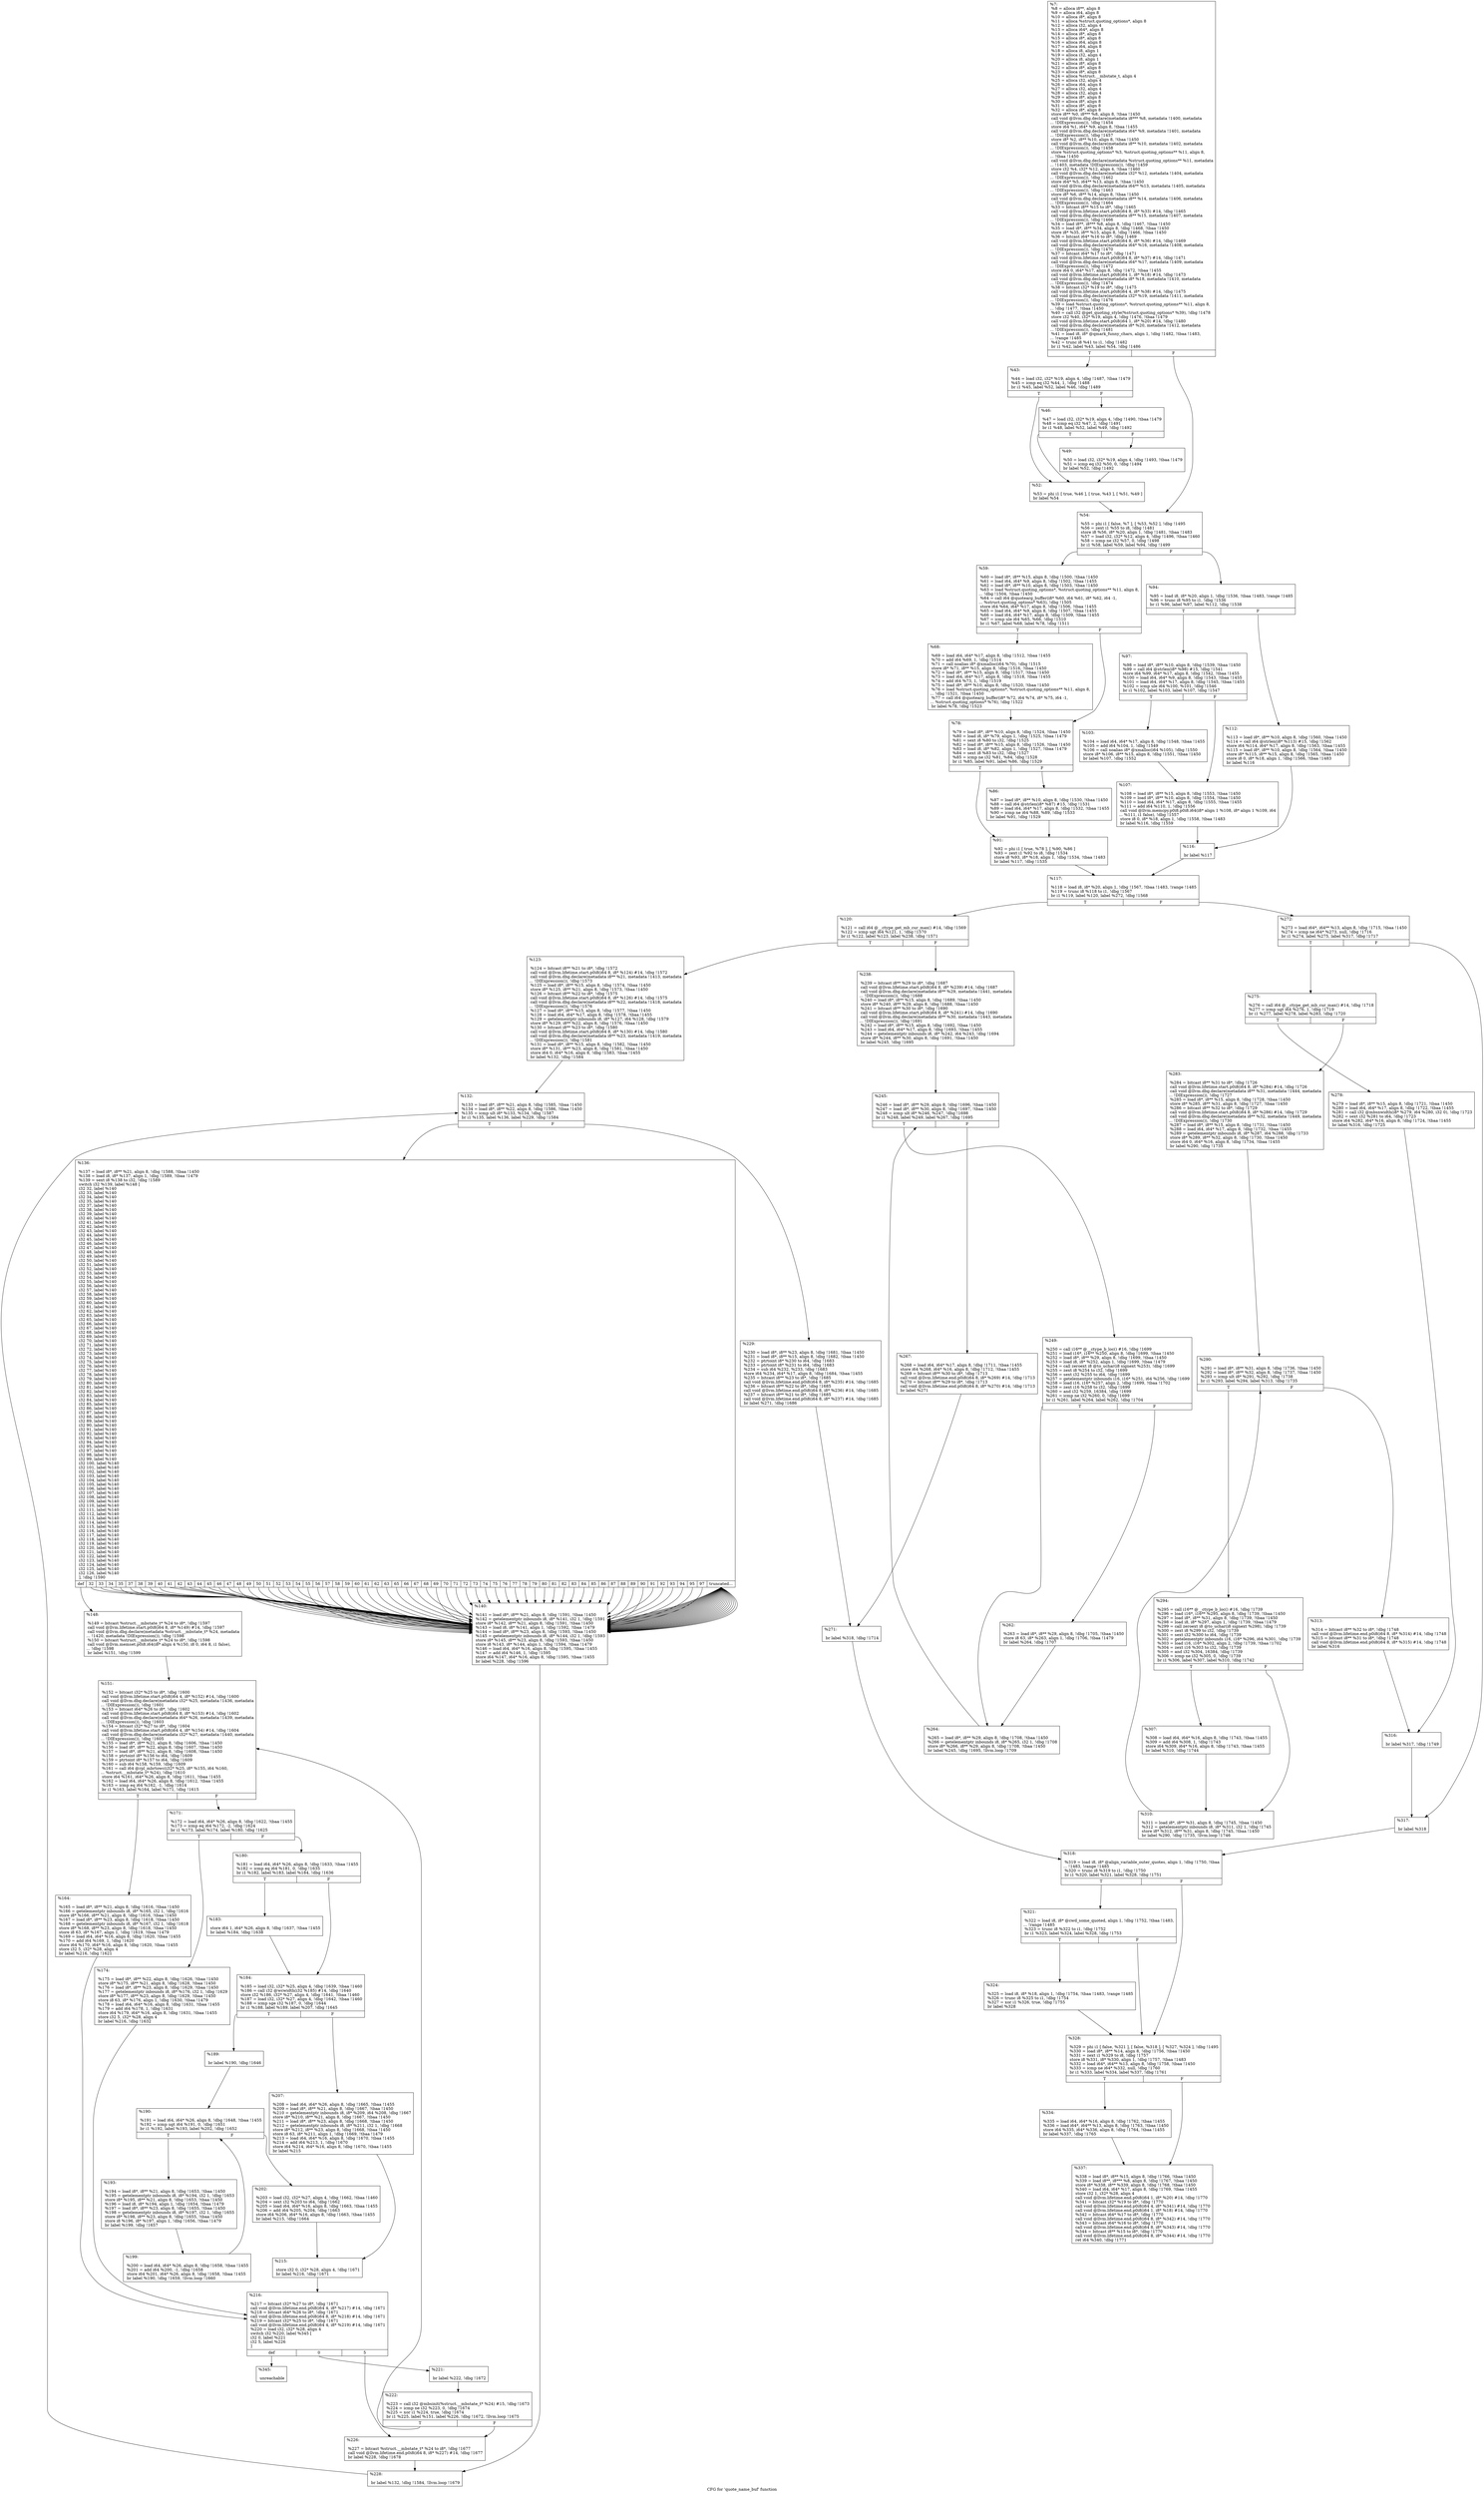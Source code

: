digraph "CFG for 'quote_name_buf' function" {
	label="CFG for 'quote_name_buf' function";

	Node0x22bc680 [shape=record,label="{%7:\l  %8 = alloca i8**, align 8\l  %9 = alloca i64, align 8\l  %10 = alloca i8*, align 8\l  %11 = alloca %struct.quoting_options*, align 8\l  %12 = alloca i32, align 4\l  %13 = alloca i64*, align 8\l  %14 = alloca i8*, align 8\l  %15 = alloca i8*, align 8\l  %16 = alloca i64, align 8\l  %17 = alloca i64, align 8\l  %18 = alloca i8, align 1\l  %19 = alloca i32, align 4\l  %20 = alloca i8, align 1\l  %21 = alloca i8*, align 8\l  %22 = alloca i8*, align 8\l  %23 = alloca i8*, align 8\l  %24 = alloca %struct.__mbstate_t, align 4\l  %25 = alloca i32, align 4\l  %26 = alloca i64, align 8\l  %27 = alloca i32, align 4\l  %28 = alloca i32, align 4\l  %29 = alloca i8*, align 8\l  %30 = alloca i8*, align 8\l  %31 = alloca i8*, align 8\l  %32 = alloca i8*, align 8\l  store i8** %0, i8*** %8, align 8, !tbaa !1450\l  call void @llvm.dbg.declare(metadata i8*** %8, metadata !1400, metadata\l... !DIExpression()), !dbg !1454\l  store i64 %1, i64* %9, align 8, !tbaa !1455\l  call void @llvm.dbg.declare(metadata i64* %9, metadata !1401, metadata\l... !DIExpression()), !dbg !1457\l  store i8* %2, i8** %10, align 8, !tbaa !1450\l  call void @llvm.dbg.declare(metadata i8** %10, metadata !1402, metadata\l... !DIExpression()), !dbg !1458\l  store %struct.quoting_options* %3, %struct.quoting_options** %11, align 8,\l... !tbaa !1450\l  call void @llvm.dbg.declare(metadata %struct.quoting_options** %11, metadata\l... !1403, metadata !DIExpression()), !dbg !1459\l  store i32 %4, i32* %12, align 4, !tbaa !1460\l  call void @llvm.dbg.declare(metadata i32* %12, metadata !1404, metadata\l... !DIExpression()), !dbg !1462\l  store i64* %5, i64** %13, align 8, !tbaa !1450\l  call void @llvm.dbg.declare(metadata i64** %13, metadata !1405, metadata\l... !DIExpression()), !dbg !1463\l  store i8* %6, i8** %14, align 8, !tbaa !1450\l  call void @llvm.dbg.declare(metadata i8** %14, metadata !1406, metadata\l... !DIExpression()), !dbg !1464\l  %33 = bitcast i8** %15 to i8*, !dbg !1465\l  call void @llvm.lifetime.start.p0i8(i64 8, i8* %33) #14, !dbg !1465\l  call void @llvm.dbg.declare(metadata i8** %15, metadata !1407, metadata\l... !DIExpression()), !dbg !1466\l  %34 = load i8**, i8*** %8, align 8, !dbg !1467, !tbaa !1450\l  %35 = load i8*, i8** %34, align 8, !dbg !1468, !tbaa !1450\l  store i8* %35, i8** %15, align 8, !dbg !1466, !tbaa !1450\l  %36 = bitcast i64* %16 to i8*, !dbg !1469\l  call void @llvm.lifetime.start.p0i8(i64 8, i8* %36) #14, !dbg !1469\l  call void @llvm.dbg.declare(metadata i64* %16, metadata !1408, metadata\l... !DIExpression()), !dbg !1470\l  %37 = bitcast i64* %17 to i8*, !dbg !1471\l  call void @llvm.lifetime.start.p0i8(i64 8, i8* %37) #14, !dbg !1471\l  call void @llvm.dbg.declare(metadata i64* %17, metadata !1409, metadata\l... !DIExpression()), !dbg !1472\l  store i64 0, i64* %17, align 8, !dbg !1472, !tbaa !1455\l  call void @llvm.lifetime.start.p0i8(i64 1, i8* %18) #14, !dbg !1473\l  call void @llvm.dbg.declare(metadata i8* %18, metadata !1410, metadata\l... !DIExpression()), !dbg !1474\l  %38 = bitcast i32* %19 to i8*, !dbg !1475\l  call void @llvm.lifetime.start.p0i8(i64 4, i8* %38) #14, !dbg !1475\l  call void @llvm.dbg.declare(metadata i32* %19, metadata !1411, metadata\l... !DIExpression()), !dbg !1476\l  %39 = load %struct.quoting_options*, %struct.quoting_options** %11, align 8,\l... !dbg !1477, !tbaa !1450\l  %40 = call i32 @get_quoting_style(%struct.quoting_options* %39), !dbg !1478\l  store i32 %40, i32* %19, align 4, !dbg !1476, !tbaa !1479\l  call void @llvm.lifetime.start.p0i8(i64 1, i8* %20) #14, !dbg !1480\l  call void @llvm.dbg.declare(metadata i8* %20, metadata !1412, metadata\l... !DIExpression()), !dbg !1481\l  %41 = load i8, i8* @qmark_funny_chars, align 1, !dbg !1482, !tbaa !1483,\l... !range !1485\l  %42 = trunc i8 %41 to i1, !dbg !1482\l  br i1 %42, label %43, label %54, !dbg !1486\l|{<s0>T|<s1>F}}"];
	Node0x22bc680:s0 -> Node0x22bd890;
	Node0x22bc680:s1 -> Node0x22bd9d0;
	Node0x22bd890 [shape=record,label="{%43:\l\l  %44 = load i32, i32* %19, align 4, !dbg !1487, !tbaa !1479\l  %45 = icmp eq i32 %44, 1, !dbg !1488\l  br i1 %45, label %52, label %46, !dbg !1489\l|{<s0>T|<s1>F}}"];
	Node0x22bd890:s0 -> Node0x22bd980;
	Node0x22bd890:s1 -> Node0x22bd8e0;
	Node0x22bd8e0 [shape=record,label="{%46:\l\l  %47 = load i32, i32* %19, align 4, !dbg !1490, !tbaa !1479\l  %48 = icmp eq i32 %47, 2, !dbg !1491\l  br i1 %48, label %52, label %49, !dbg !1492\l|{<s0>T|<s1>F}}"];
	Node0x22bd8e0:s0 -> Node0x22bd980;
	Node0x22bd8e0:s1 -> Node0x22bd930;
	Node0x22bd930 [shape=record,label="{%49:\l\l  %50 = load i32, i32* %19, align 4, !dbg !1493, !tbaa !1479\l  %51 = icmp eq i32 %50, 0, !dbg !1494\l  br label %52, !dbg !1492\l}"];
	Node0x22bd930 -> Node0x22bd980;
	Node0x22bd980 [shape=record,label="{%52:\l\l  %53 = phi i1 [ true, %46 ], [ true, %43 ], [ %51, %49 ]\l  br label %54\l}"];
	Node0x22bd980 -> Node0x22bd9d0;
	Node0x22bd9d0 [shape=record,label="{%54:\l\l  %55 = phi i1 [ false, %7 ], [ %53, %52 ], !dbg !1495\l  %56 = zext i1 %55 to i8, !dbg !1481\l  store i8 %56, i8* %20, align 1, !dbg !1481, !tbaa !1483\l  %57 = load i32, i32* %12, align 4, !dbg !1496, !tbaa !1460\l  %58 = icmp ne i32 %57, 0, !dbg !1498\l  br i1 %58, label %59, label %94, !dbg !1499\l|{<s0>T|<s1>F}}"];
	Node0x22bd9d0:s0 -> Node0x22bda20;
	Node0x22bd9d0:s1 -> Node0x22bdbb0;
	Node0x22bda20 [shape=record,label="{%59:\l\l  %60 = load i8*, i8** %15, align 8, !dbg !1500, !tbaa !1450\l  %61 = load i64, i64* %9, align 8, !dbg !1502, !tbaa !1455\l  %62 = load i8*, i8** %10, align 8, !dbg !1503, !tbaa !1450\l  %63 = load %struct.quoting_options*, %struct.quoting_options** %11, align 8,\l... !dbg !1504, !tbaa !1450\l  %64 = call i64 @quotearg_buffer(i8* %60, i64 %61, i8* %62, i64 -1,\l... %struct.quoting_options* %63), !dbg !1505\l  store i64 %64, i64* %17, align 8, !dbg !1506, !tbaa !1455\l  %65 = load i64, i64* %9, align 8, !dbg !1507, !tbaa !1455\l  %66 = load i64, i64* %17, align 8, !dbg !1509, !tbaa !1455\l  %67 = icmp ule i64 %65, %66, !dbg !1510\l  br i1 %67, label %68, label %78, !dbg !1511\l|{<s0>T|<s1>F}}"];
	Node0x22bda20:s0 -> Node0x22bda70;
	Node0x22bda20:s1 -> Node0x22bdac0;
	Node0x22bda70 [shape=record,label="{%68:\l\l  %69 = load i64, i64* %17, align 8, !dbg !1512, !tbaa !1455\l  %70 = add i64 %69, 1, !dbg !1514\l  %71 = call noalias i8* @xmalloc(i64 %70), !dbg !1515\l  store i8* %71, i8** %15, align 8, !dbg !1516, !tbaa !1450\l  %72 = load i8*, i8** %15, align 8, !dbg !1517, !tbaa !1450\l  %73 = load i64, i64* %17, align 8, !dbg !1518, !tbaa !1455\l  %74 = add i64 %73, 1, !dbg !1519\l  %75 = load i8*, i8** %10, align 8, !dbg !1520, !tbaa !1450\l  %76 = load %struct.quoting_options*, %struct.quoting_options** %11, align 8,\l... !dbg !1521, !tbaa !1450\l  %77 = call i64 @quotearg_buffer(i8* %72, i64 %74, i8* %75, i64 -1,\l... %struct.quoting_options* %76), !dbg !1522\l  br label %78, !dbg !1523\l}"];
	Node0x22bda70 -> Node0x22bdac0;
	Node0x22bdac0 [shape=record,label="{%78:\l\l  %79 = load i8*, i8** %10, align 8, !dbg !1524, !tbaa !1450\l  %80 = load i8, i8* %79, align 1, !dbg !1525, !tbaa !1479\l  %81 = sext i8 %80 to i32, !dbg !1525\l  %82 = load i8*, i8** %15, align 8, !dbg !1526, !tbaa !1450\l  %83 = load i8, i8* %82, align 1, !dbg !1527, !tbaa !1479\l  %84 = sext i8 %83 to i32, !dbg !1527\l  %85 = icmp ne i32 %81, %84, !dbg !1528\l  br i1 %85, label %91, label %86, !dbg !1529\l|{<s0>T|<s1>F}}"];
	Node0x22bdac0:s0 -> Node0x22bdb60;
	Node0x22bdac0:s1 -> Node0x22bdb10;
	Node0x22bdb10 [shape=record,label="{%86:\l\l  %87 = load i8*, i8** %10, align 8, !dbg !1530, !tbaa !1450\l  %88 = call i64 @strlen(i8* %87) #15, !dbg !1531\l  %89 = load i64, i64* %17, align 8, !dbg !1532, !tbaa !1455\l  %90 = icmp ne i64 %88, %89, !dbg !1533\l  br label %91, !dbg !1529\l}"];
	Node0x22bdb10 -> Node0x22bdb60;
	Node0x22bdb60 [shape=record,label="{%91:\l\l  %92 = phi i1 [ true, %78 ], [ %90, %86 ]\l  %93 = zext i1 %92 to i8, !dbg !1534\l  store i8 %93, i8* %18, align 1, !dbg !1534, !tbaa !1483\l  br label %117, !dbg !1535\l}"];
	Node0x22bdb60 -> Node0x22bdd90;
	Node0x22bdbb0 [shape=record,label="{%94:\l\l  %95 = load i8, i8* %20, align 1, !dbg !1536, !tbaa !1483, !range !1485\l  %96 = trunc i8 %95 to i1, !dbg !1536\l  br i1 %96, label %97, label %112, !dbg !1538\l|{<s0>T|<s1>F}}"];
	Node0x22bdbb0:s0 -> Node0x22bdc00;
	Node0x22bdbb0:s1 -> Node0x22bdcf0;
	Node0x22bdc00 [shape=record,label="{%97:\l\l  %98 = load i8*, i8** %10, align 8, !dbg !1539, !tbaa !1450\l  %99 = call i64 @strlen(i8* %98) #15, !dbg !1541\l  store i64 %99, i64* %17, align 8, !dbg !1542, !tbaa !1455\l  %100 = load i64, i64* %9, align 8, !dbg !1543, !tbaa !1455\l  %101 = load i64, i64* %17, align 8, !dbg !1545, !tbaa !1455\l  %102 = icmp ule i64 %100, %101, !dbg !1546\l  br i1 %102, label %103, label %107, !dbg !1547\l|{<s0>T|<s1>F}}"];
	Node0x22bdc00:s0 -> Node0x22bdc50;
	Node0x22bdc00:s1 -> Node0x22bdca0;
	Node0x22bdc50 [shape=record,label="{%103:\l\l  %104 = load i64, i64* %17, align 8, !dbg !1548, !tbaa !1455\l  %105 = add i64 %104, 1, !dbg !1549\l  %106 = call noalias i8* @xmalloc(i64 %105), !dbg !1550\l  store i8* %106, i8** %15, align 8, !dbg !1551, !tbaa !1450\l  br label %107, !dbg !1552\l}"];
	Node0x22bdc50 -> Node0x22bdca0;
	Node0x22bdca0 [shape=record,label="{%107:\l\l  %108 = load i8*, i8** %15, align 8, !dbg !1553, !tbaa !1450\l  %109 = load i8*, i8** %10, align 8, !dbg !1554, !tbaa !1450\l  %110 = load i64, i64* %17, align 8, !dbg !1555, !tbaa !1455\l  %111 = add i64 %110, 1, !dbg !1556\l  call void @llvm.memcpy.p0i8.p0i8.i64(i8* align 1 %108, i8* align 1 %109, i64\l... %111, i1 false), !dbg !1557\l  store i8 0, i8* %18, align 1, !dbg !1558, !tbaa !1483\l  br label %116, !dbg !1559\l}"];
	Node0x22bdca0 -> Node0x22bdd40;
	Node0x22bdcf0 [shape=record,label="{%112:\l\l  %113 = load i8*, i8** %10, align 8, !dbg !1560, !tbaa !1450\l  %114 = call i64 @strlen(i8* %113) #15, !dbg !1562\l  store i64 %114, i64* %17, align 8, !dbg !1563, !tbaa !1455\l  %115 = load i8*, i8** %10, align 8, !dbg !1564, !tbaa !1450\l  store i8* %115, i8** %15, align 8, !dbg !1565, !tbaa !1450\l  store i8 0, i8* %18, align 1, !dbg !1566, !tbaa !1483\l  br label %116\l}"];
	Node0x22bdcf0 -> Node0x22bdd40;
	Node0x22bdd40 [shape=record,label="{%116:\l\l  br label %117\l}"];
	Node0x22bdd40 -> Node0x22bdd90;
	Node0x22bdd90 [shape=record,label="{%117:\l\l  %118 = load i8, i8* %20, align 1, !dbg !1567, !tbaa !1483, !range !1485\l  %119 = trunc i8 %118 to i1, !dbg !1567\l  br i1 %119, label %120, label %272, !dbg !1568\l|{<s0>T|<s1>F}}"];
	Node0x22bdd90:s0 -> Node0x22bdde0;
	Node0x22bdd90:s1 -> Node0x22be830;
	Node0x22bdde0 [shape=record,label="{%120:\l\l  %121 = call i64 @__ctype_get_mb_cur_max() #14, !dbg !1569\l  %122 = icmp ugt i64 %121, 1, !dbg !1570\l  br i1 %122, label %123, label %238, !dbg !1571\l|{<s0>T|<s1>F}}"];
	Node0x22bdde0:s0 -> Node0x22bde30;
	Node0x22bdde0:s1 -> Node0x22be600;
	Node0x22bde30 [shape=record,label="{%123:\l\l  %124 = bitcast i8** %21 to i8*, !dbg !1572\l  call void @llvm.lifetime.start.p0i8(i64 8, i8* %124) #14, !dbg !1572\l  call void @llvm.dbg.declare(metadata i8** %21, metadata !1413, metadata\l... !DIExpression()), !dbg !1573\l  %125 = load i8*, i8** %15, align 8, !dbg !1574, !tbaa !1450\l  store i8* %125, i8** %21, align 8, !dbg !1573, !tbaa !1450\l  %126 = bitcast i8** %22 to i8*, !dbg !1575\l  call void @llvm.lifetime.start.p0i8(i64 8, i8* %126) #14, !dbg !1575\l  call void @llvm.dbg.declare(metadata i8** %22, metadata !1418, metadata\l... !DIExpression()), !dbg !1576\l  %127 = load i8*, i8** %15, align 8, !dbg !1577, !tbaa !1450\l  %128 = load i64, i64* %17, align 8, !dbg !1578, !tbaa !1455\l  %129 = getelementptr inbounds i8, i8* %127, i64 %128, !dbg !1579\l  store i8* %129, i8** %22, align 8, !dbg !1576, !tbaa !1450\l  %130 = bitcast i8** %23 to i8*, !dbg !1580\l  call void @llvm.lifetime.start.p0i8(i64 8, i8* %130) #14, !dbg !1580\l  call void @llvm.dbg.declare(metadata i8** %23, metadata !1419, metadata\l... !DIExpression()), !dbg !1581\l  %131 = load i8*, i8** %15, align 8, !dbg !1582, !tbaa !1450\l  store i8* %131, i8** %23, align 8, !dbg !1581, !tbaa !1450\l  store i64 0, i64* %16, align 8, !dbg !1583, !tbaa !1455\l  br label %132, !dbg !1584\l}"];
	Node0x22bde30 -> Node0x22bde80;
	Node0x22bde80 [shape=record,label="{%132:\l\l  %133 = load i8*, i8** %21, align 8, !dbg !1585, !tbaa !1450\l  %134 = load i8*, i8** %22, align 8, !dbg !1586, !tbaa !1450\l  %135 = icmp ult i8* %133, %134, !dbg !1587\l  br i1 %135, label %136, label %229, !dbg !1584\l|{<s0>T|<s1>F}}"];
	Node0x22bde80:s0 -> Node0x22bded0;
	Node0x22bde80:s1 -> Node0x22be5b0;
	Node0x22bded0 [shape=record,label="{%136:\l\l  %137 = load i8*, i8** %21, align 8, !dbg !1588, !tbaa !1450\l  %138 = load i8, i8* %137, align 1, !dbg !1589, !tbaa !1479\l  %139 = sext i8 %138 to i32, !dbg !1589\l  switch i32 %139, label %148 [\l    i32 32, label %140\l    i32 33, label %140\l    i32 34, label %140\l    i32 35, label %140\l    i32 37, label %140\l    i32 38, label %140\l    i32 39, label %140\l    i32 40, label %140\l    i32 41, label %140\l    i32 42, label %140\l    i32 43, label %140\l    i32 44, label %140\l    i32 45, label %140\l    i32 46, label %140\l    i32 47, label %140\l    i32 48, label %140\l    i32 49, label %140\l    i32 50, label %140\l    i32 51, label %140\l    i32 52, label %140\l    i32 53, label %140\l    i32 54, label %140\l    i32 55, label %140\l    i32 56, label %140\l    i32 57, label %140\l    i32 58, label %140\l    i32 59, label %140\l    i32 60, label %140\l    i32 61, label %140\l    i32 62, label %140\l    i32 63, label %140\l    i32 65, label %140\l    i32 66, label %140\l    i32 67, label %140\l    i32 68, label %140\l    i32 69, label %140\l    i32 70, label %140\l    i32 71, label %140\l    i32 72, label %140\l    i32 73, label %140\l    i32 74, label %140\l    i32 75, label %140\l    i32 76, label %140\l    i32 77, label %140\l    i32 78, label %140\l    i32 79, label %140\l    i32 80, label %140\l    i32 81, label %140\l    i32 82, label %140\l    i32 83, label %140\l    i32 84, label %140\l    i32 85, label %140\l    i32 86, label %140\l    i32 87, label %140\l    i32 88, label %140\l    i32 89, label %140\l    i32 90, label %140\l    i32 91, label %140\l    i32 92, label %140\l    i32 93, label %140\l    i32 94, label %140\l    i32 95, label %140\l    i32 97, label %140\l    i32 98, label %140\l    i32 99, label %140\l    i32 100, label %140\l    i32 101, label %140\l    i32 102, label %140\l    i32 103, label %140\l    i32 104, label %140\l    i32 105, label %140\l    i32 106, label %140\l    i32 107, label %140\l    i32 108, label %140\l    i32 109, label %140\l    i32 110, label %140\l    i32 111, label %140\l    i32 112, label %140\l    i32 113, label %140\l    i32 114, label %140\l    i32 115, label %140\l    i32 116, label %140\l    i32 117, label %140\l    i32 118, label %140\l    i32 119, label %140\l    i32 120, label %140\l    i32 121, label %140\l    i32 122, label %140\l    i32 123, label %140\l    i32 124, label %140\l    i32 125, label %140\l    i32 126, label %140\l  ], !dbg !1590\l|{<s0>def|<s1>32|<s2>33|<s3>34|<s4>35|<s5>37|<s6>38|<s7>39|<s8>40|<s9>41|<s10>42|<s11>43|<s12>44|<s13>45|<s14>46|<s15>47|<s16>48|<s17>49|<s18>50|<s19>51|<s20>52|<s21>53|<s22>54|<s23>55|<s24>56|<s25>57|<s26>58|<s27>59|<s28>60|<s29>61|<s30>62|<s31>63|<s32>65|<s33>66|<s34>67|<s35>68|<s36>69|<s37>70|<s38>71|<s39>72|<s40>73|<s41>74|<s42>75|<s43>76|<s44>77|<s45>78|<s46>79|<s47>80|<s48>81|<s49>82|<s50>83|<s51>84|<s52>85|<s53>86|<s54>87|<s55>88|<s56>89|<s57>90|<s58>91|<s59>92|<s60>93|<s61>94|<s62>95|<s63>97|<s64>truncated...}}"];
	Node0x22bded0:s0 -> Node0x22bdf70;
	Node0x22bded0:s1 -> Node0x22bdf20;
	Node0x22bded0:s2 -> Node0x22bdf20;
	Node0x22bded0:s3 -> Node0x22bdf20;
	Node0x22bded0:s4 -> Node0x22bdf20;
	Node0x22bded0:s5 -> Node0x22bdf20;
	Node0x22bded0:s6 -> Node0x22bdf20;
	Node0x22bded0:s7 -> Node0x22bdf20;
	Node0x22bded0:s8 -> Node0x22bdf20;
	Node0x22bded0:s9 -> Node0x22bdf20;
	Node0x22bded0:s10 -> Node0x22bdf20;
	Node0x22bded0:s11 -> Node0x22bdf20;
	Node0x22bded0:s12 -> Node0x22bdf20;
	Node0x22bded0:s13 -> Node0x22bdf20;
	Node0x22bded0:s14 -> Node0x22bdf20;
	Node0x22bded0:s15 -> Node0x22bdf20;
	Node0x22bded0:s16 -> Node0x22bdf20;
	Node0x22bded0:s17 -> Node0x22bdf20;
	Node0x22bded0:s18 -> Node0x22bdf20;
	Node0x22bded0:s19 -> Node0x22bdf20;
	Node0x22bded0:s20 -> Node0x22bdf20;
	Node0x22bded0:s21 -> Node0x22bdf20;
	Node0x22bded0:s22 -> Node0x22bdf20;
	Node0x22bded0:s23 -> Node0x22bdf20;
	Node0x22bded0:s24 -> Node0x22bdf20;
	Node0x22bded0:s25 -> Node0x22bdf20;
	Node0x22bded0:s26 -> Node0x22bdf20;
	Node0x22bded0:s27 -> Node0x22bdf20;
	Node0x22bded0:s28 -> Node0x22bdf20;
	Node0x22bded0:s29 -> Node0x22bdf20;
	Node0x22bded0:s30 -> Node0x22bdf20;
	Node0x22bded0:s31 -> Node0x22bdf20;
	Node0x22bded0:s32 -> Node0x22bdf20;
	Node0x22bded0:s33 -> Node0x22bdf20;
	Node0x22bded0:s34 -> Node0x22bdf20;
	Node0x22bded0:s35 -> Node0x22bdf20;
	Node0x22bded0:s36 -> Node0x22bdf20;
	Node0x22bded0:s37 -> Node0x22bdf20;
	Node0x22bded0:s38 -> Node0x22bdf20;
	Node0x22bded0:s39 -> Node0x22bdf20;
	Node0x22bded0:s40 -> Node0x22bdf20;
	Node0x22bded0:s41 -> Node0x22bdf20;
	Node0x22bded0:s42 -> Node0x22bdf20;
	Node0x22bded0:s43 -> Node0x22bdf20;
	Node0x22bded0:s44 -> Node0x22bdf20;
	Node0x22bded0:s45 -> Node0x22bdf20;
	Node0x22bded0:s46 -> Node0x22bdf20;
	Node0x22bded0:s47 -> Node0x22bdf20;
	Node0x22bded0:s48 -> Node0x22bdf20;
	Node0x22bded0:s49 -> Node0x22bdf20;
	Node0x22bded0:s50 -> Node0x22bdf20;
	Node0x22bded0:s51 -> Node0x22bdf20;
	Node0x22bded0:s52 -> Node0x22bdf20;
	Node0x22bded0:s53 -> Node0x22bdf20;
	Node0x22bded0:s54 -> Node0x22bdf20;
	Node0x22bded0:s55 -> Node0x22bdf20;
	Node0x22bded0:s56 -> Node0x22bdf20;
	Node0x22bded0:s57 -> Node0x22bdf20;
	Node0x22bded0:s58 -> Node0x22bdf20;
	Node0x22bded0:s59 -> Node0x22bdf20;
	Node0x22bded0:s60 -> Node0x22bdf20;
	Node0x22bded0:s61 -> Node0x22bdf20;
	Node0x22bded0:s62 -> Node0x22bdf20;
	Node0x22bded0:s63 -> Node0x22bdf20;
	Node0x22bded0:s64 -> Node0x22bdf20;
	Node0x22bded0:s64 -> Node0x22bdf20;
	Node0x22bded0:s64 -> Node0x22bdf20;
	Node0x22bded0:s64 -> Node0x22bdf20;
	Node0x22bded0:s64 -> Node0x22bdf20;
	Node0x22bded0:s64 -> Node0x22bdf20;
	Node0x22bded0:s64 -> Node0x22bdf20;
	Node0x22bded0:s64 -> Node0x22bdf20;
	Node0x22bded0:s64 -> Node0x22bdf20;
	Node0x22bded0:s64 -> Node0x22bdf20;
	Node0x22bded0:s64 -> Node0x22bdf20;
	Node0x22bded0:s64 -> Node0x22bdf20;
	Node0x22bded0:s64 -> Node0x22bdf20;
	Node0x22bded0:s64 -> Node0x22bdf20;
	Node0x22bded0:s64 -> Node0x22bdf20;
	Node0x22bded0:s64 -> Node0x22bdf20;
	Node0x22bded0:s64 -> Node0x22bdf20;
	Node0x22bded0:s64 -> Node0x22bdf20;
	Node0x22bded0:s64 -> Node0x22bdf20;
	Node0x22bded0:s64 -> Node0x22bdf20;
	Node0x22bded0:s64 -> Node0x22bdf20;
	Node0x22bded0:s64 -> Node0x22bdf20;
	Node0x22bded0:s64 -> Node0x22bdf20;
	Node0x22bded0:s64 -> Node0x22bdf20;
	Node0x22bded0:s64 -> Node0x22bdf20;
	Node0x22bded0:s64 -> Node0x22bdf20;
	Node0x22bded0:s64 -> Node0x22bdf20;
	Node0x22bded0:s64 -> Node0x22bdf20;
	Node0x22bded0:s64 -> Node0x22bdf20;
	Node0x22bdf20 [shape=record,label="{%140:\l\l  %141 = load i8*, i8** %21, align 8, !dbg !1591, !tbaa !1450\l  %142 = getelementptr inbounds i8, i8* %141, i32 1, !dbg !1591\l  store i8* %142, i8** %21, align 8, !dbg !1591, !tbaa !1450\l  %143 = load i8, i8* %141, align 1, !dbg !1592, !tbaa !1479\l  %144 = load i8*, i8** %23, align 8, !dbg !1593, !tbaa !1450\l  %145 = getelementptr inbounds i8, i8* %144, i32 1, !dbg !1593\l  store i8* %145, i8** %23, align 8, !dbg !1593, !tbaa !1450\l  store i8 %143, i8* %144, align 1, !dbg !1594, !tbaa !1479\l  %146 = load i64, i64* %16, align 8, !dbg !1595, !tbaa !1455\l  %147 = add i64 %146, 1, !dbg !1595\l  store i64 %147, i64* %16, align 8, !dbg !1595, !tbaa !1455\l  br label %228, !dbg !1596\l}"];
	Node0x22bdf20 -> Node0x22be560;
	Node0x22bdf70 [shape=record,label="{%148:\l\l  %149 = bitcast %struct.__mbstate_t* %24 to i8*, !dbg !1597\l  call void @llvm.lifetime.start.p0i8(i64 8, i8* %149) #14, !dbg !1597\l  call void @llvm.dbg.declare(metadata %struct.__mbstate_t* %24, metadata\l... !1420, metadata !DIExpression()), !dbg !1598\l  %150 = bitcast %struct.__mbstate_t* %24 to i8*, !dbg !1598\l  call void @llvm.memset.p0i8.i64(i8* align 4 %150, i8 0, i64 8, i1 false),\l... !dbg !1598\l  br label %151, !dbg !1599\l}"];
	Node0x22bdf70 -> Node0x22bdfc0;
	Node0x22bdfc0 [shape=record,label="{%151:\l\l  %152 = bitcast i32* %25 to i8*, !dbg !1600\l  call void @llvm.lifetime.start.p0i8(i64 4, i8* %152) #14, !dbg !1600\l  call void @llvm.dbg.declare(metadata i32* %25, metadata !1436, metadata\l... !DIExpression()), !dbg !1601\l  %153 = bitcast i64* %26 to i8*, !dbg !1602\l  call void @llvm.lifetime.start.p0i8(i64 8, i8* %153) #14, !dbg !1602\l  call void @llvm.dbg.declare(metadata i64* %26, metadata !1439, metadata\l... !DIExpression()), !dbg !1603\l  %154 = bitcast i32* %27 to i8*, !dbg !1604\l  call void @llvm.lifetime.start.p0i8(i64 4, i8* %154) #14, !dbg !1604\l  call void @llvm.dbg.declare(metadata i32* %27, metadata !1440, metadata\l... !DIExpression()), !dbg !1605\l  %155 = load i8*, i8** %21, align 8, !dbg !1606, !tbaa !1450\l  %156 = load i8*, i8** %22, align 8, !dbg !1607, !tbaa !1450\l  %157 = load i8*, i8** %21, align 8, !dbg !1608, !tbaa !1450\l  %158 = ptrtoint i8* %156 to i64, !dbg !1609\l  %159 = ptrtoint i8* %157 to i64, !dbg !1609\l  %160 = sub i64 %158, %159, !dbg !1609\l  %161 = call i64 @rpl_mbrtowc(i32* %25, i8* %155, i64 %160,\l... %struct.__mbstate_t* %24), !dbg !1610\l  store i64 %161, i64* %26, align 8, !dbg !1611, !tbaa !1455\l  %162 = load i64, i64* %26, align 8, !dbg !1612, !tbaa !1455\l  %163 = icmp eq i64 %162, -1, !dbg !1614\l  br i1 %163, label %164, label %171, !dbg !1615\l|{<s0>T|<s1>F}}"];
	Node0x22bdfc0:s0 -> Node0x22be010;
	Node0x22bdfc0:s1 -> Node0x22be060;
	Node0x22be010 [shape=record,label="{%164:\l\l  %165 = load i8*, i8** %21, align 8, !dbg !1616, !tbaa !1450\l  %166 = getelementptr inbounds i8, i8* %165, i32 1, !dbg !1616\l  store i8* %166, i8** %21, align 8, !dbg !1616, !tbaa !1450\l  %167 = load i8*, i8** %23, align 8, !dbg !1618, !tbaa !1450\l  %168 = getelementptr inbounds i8, i8* %167, i32 1, !dbg !1618\l  store i8* %168, i8** %23, align 8, !dbg !1618, !tbaa !1450\l  store i8 63, i8* %167, align 1, !dbg !1619, !tbaa !1479\l  %169 = load i64, i64* %16, align 8, !dbg !1620, !tbaa !1455\l  %170 = add i64 %169, 1, !dbg !1620\l  store i64 %170, i64* %16, align 8, !dbg !1620, !tbaa !1455\l  store i32 5, i32* %28, align 4\l  br label %216, !dbg !1621\l}"];
	Node0x22be010 -> Node0x22be420;
	Node0x22be060 [shape=record,label="{%171:\l\l  %172 = load i64, i64* %26, align 8, !dbg !1622, !tbaa !1455\l  %173 = icmp eq i64 %172, -2, !dbg !1624\l  br i1 %173, label %174, label %180, !dbg !1625\l|{<s0>T|<s1>F}}"];
	Node0x22be060:s0 -> Node0x22be0b0;
	Node0x22be060:s1 -> Node0x22be100;
	Node0x22be0b0 [shape=record,label="{%174:\l\l  %175 = load i8*, i8** %22, align 8, !dbg !1626, !tbaa !1450\l  store i8* %175, i8** %21, align 8, !dbg !1628, !tbaa !1450\l  %176 = load i8*, i8** %23, align 8, !dbg !1629, !tbaa !1450\l  %177 = getelementptr inbounds i8, i8* %176, i32 1, !dbg !1629\l  store i8* %177, i8** %23, align 8, !dbg !1629, !tbaa !1450\l  store i8 63, i8* %176, align 1, !dbg !1630, !tbaa !1479\l  %178 = load i64, i64* %16, align 8, !dbg !1631, !tbaa !1455\l  %179 = add i64 %178, 1, !dbg !1631\l  store i64 %179, i64* %16, align 8, !dbg !1631, !tbaa !1455\l  store i32 5, i32* %28, align 4\l  br label %216, !dbg !1632\l}"];
	Node0x22be0b0 -> Node0x22be420;
	Node0x22be100 [shape=record,label="{%180:\l\l  %181 = load i64, i64* %26, align 8, !dbg !1633, !tbaa !1455\l  %182 = icmp eq i64 %181, 0, !dbg !1635\l  br i1 %182, label %183, label %184, !dbg !1636\l|{<s0>T|<s1>F}}"];
	Node0x22be100:s0 -> Node0x22be150;
	Node0x22be100:s1 -> Node0x22be1a0;
	Node0x22be150 [shape=record,label="{%183:\l\l  store i64 1, i64* %26, align 8, !dbg !1637, !tbaa !1455\l  br label %184, !dbg !1638\l}"];
	Node0x22be150 -> Node0x22be1a0;
	Node0x22be1a0 [shape=record,label="{%184:\l\l  %185 = load i32, i32* %25, align 4, !dbg !1639, !tbaa !1460\l  %186 = call i32 @wcwidth(i32 %185) #14, !dbg !1640\l  store i32 %186, i32* %27, align 4, !dbg !1641, !tbaa !1460\l  %187 = load i32, i32* %27, align 4, !dbg !1642, !tbaa !1460\l  %188 = icmp sge i32 %187, 0, !dbg !1644\l  br i1 %188, label %189, label %207, !dbg !1645\l|{<s0>T|<s1>F}}"];
	Node0x22be1a0:s0 -> Node0x22be1f0;
	Node0x22be1a0:s1 -> Node0x22be380;
	Node0x22be1f0 [shape=record,label="{%189:\l\l  br label %190, !dbg !1646\l}"];
	Node0x22be1f0 -> Node0x22be240;
	Node0x22be240 [shape=record,label="{%190:\l\l  %191 = load i64, i64* %26, align 8, !dbg !1648, !tbaa !1455\l  %192 = icmp ugt i64 %191, 0, !dbg !1651\l  br i1 %192, label %193, label %202, !dbg !1652\l|{<s0>T|<s1>F}}"];
	Node0x22be240:s0 -> Node0x22be290;
	Node0x22be240:s1 -> Node0x22be330;
	Node0x22be290 [shape=record,label="{%193:\l\l  %194 = load i8*, i8** %21, align 8, !dbg !1653, !tbaa !1450\l  %195 = getelementptr inbounds i8, i8* %194, i32 1, !dbg !1653\l  store i8* %195, i8** %21, align 8, !dbg !1653, !tbaa !1450\l  %196 = load i8, i8* %194, align 1, !dbg !1654, !tbaa !1479\l  %197 = load i8*, i8** %23, align 8, !dbg !1655, !tbaa !1450\l  %198 = getelementptr inbounds i8, i8* %197, i32 1, !dbg !1655\l  store i8* %198, i8** %23, align 8, !dbg !1655, !tbaa !1450\l  store i8 %196, i8* %197, align 1, !dbg !1656, !tbaa !1479\l  br label %199, !dbg !1657\l}"];
	Node0x22be290 -> Node0x22be2e0;
	Node0x22be2e0 [shape=record,label="{%199:\l\l  %200 = load i64, i64* %26, align 8, !dbg !1658, !tbaa !1455\l  %201 = add i64 %200, -1, !dbg !1658\l  store i64 %201, i64* %26, align 8, !dbg !1658, !tbaa !1455\l  br label %190, !dbg !1659, !llvm.loop !1660\l}"];
	Node0x22be2e0 -> Node0x22be240;
	Node0x22be330 [shape=record,label="{%202:\l\l  %203 = load i32, i32* %27, align 4, !dbg !1662, !tbaa !1460\l  %204 = sext i32 %203 to i64, !dbg !1662\l  %205 = load i64, i64* %16, align 8, !dbg !1663, !tbaa !1455\l  %206 = add i64 %205, %204, !dbg !1663\l  store i64 %206, i64* %16, align 8, !dbg !1663, !tbaa !1455\l  br label %215, !dbg !1664\l}"];
	Node0x22be330 -> Node0x22be3d0;
	Node0x22be380 [shape=record,label="{%207:\l\l  %208 = load i64, i64* %26, align 8, !dbg !1665, !tbaa !1455\l  %209 = load i8*, i8** %21, align 8, !dbg !1667, !tbaa !1450\l  %210 = getelementptr inbounds i8, i8* %209, i64 %208, !dbg !1667\l  store i8* %210, i8** %21, align 8, !dbg !1667, !tbaa !1450\l  %211 = load i8*, i8** %23, align 8, !dbg !1668, !tbaa !1450\l  %212 = getelementptr inbounds i8, i8* %211, i32 1, !dbg !1668\l  store i8* %212, i8** %23, align 8, !dbg !1668, !tbaa !1450\l  store i8 63, i8* %211, align 1, !dbg !1669, !tbaa !1479\l  %213 = load i64, i64* %16, align 8, !dbg !1670, !tbaa !1455\l  %214 = add i64 %213, 1, !dbg !1670\l  store i64 %214, i64* %16, align 8, !dbg !1670, !tbaa !1455\l  br label %215\l}"];
	Node0x22be380 -> Node0x22be3d0;
	Node0x22be3d0 [shape=record,label="{%215:\l\l  store i32 0, i32* %28, align 4, !dbg !1671\l  br label %216, !dbg !1671\l}"];
	Node0x22be3d0 -> Node0x22be420;
	Node0x22be420 [shape=record,label="{%216:\l\l  %217 = bitcast i32* %27 to i8*, !dbg !1671\l  call void @llvm.lifetime.end.p0i8(i64 4, i8* %217) #14, !dbg !1671\l  %218 = bitcast i64* %26 to i8*, !dbg !1671\l  call void @llvm.lifetime.end.p0i8(i64 8, i8* %218) #14, !dbg !1671\l  %219 = bitcast i32* %25 to i8*, !dbg !1671\l  call void @llvm.lifetime.end.p0i8(i64 4, i8* %219) #14, !dbg !1671\l  %220 = load i32, i32* %28, align 4\l  switch i32 %220, label %345 [\l    i32 0, label %221\l    i32 5, label %226\l  ]\l|{<s0>def|<s1>0|<s2>5}}"];
	Node0x22be420:s0 -> Node0x22bed80;
	Node0x22be420:s1 -> Node0x22be470;
	Node0x22be420:s2 -> Node0x22be510;
	Node0x22be470 [shape=record,label="{%221:\l\l  br label %222, !dbg !1672\l}"];
	Node0x22be470 -> Node0x22be4c0;
	Node0x22be4c0 [shape=record,label="{%222:\l\l  %223 = call i32 @mbsinit(%struct.__mbstate_t* %24) #15, !dbg !1673\l  %224 = icmp ne i32 %223, 0, !dbg !1674\l  %225 = xor i1 %224, true, !dbg !1674\l  br i1 %225, label %151, label %226, !dbg !1672, !llvm.loop !1675\l|{<s0>T|<s1>F}}"];
	Node0x22be4c0:s0 -> Node0x22bdfc0;
	Node0x22be4c0:s1 -> Node0x22be510;
	Node0x22be510 [shape=record,label="{%226:\l\l  %227 = bitcast %struct.__mbstate_t* %24 to i8*, !dbg !1677\l  call void @llvm.lifetime.end.p0i8(i64 8, i8* %227) #14, !dbg !1677\l  br label %228, !dbg !1678\l}"];
	Node0x22be510 -> Node0x22be560;
	Node0x22be560 [shape=record,label="{%228:\l\l  br label %132, !dbg !1584, !llvm.loop !1679\l}"];
	Node0x22be560 -> Node0x22bde80;
	Node0x22be5b0 [shape=record,label="{%229:\l\l  %230 = load i8*, i8** %23, align 8, !dbg !1681, !tbaa !1450\l  %231 = load i8*, i8** %15, align 8, !dbg !1682, !tbaa !1450\l  %232 = ptrtoint i8* %230 to i64, !dbg !1683\l  %233 = ptrtoint i8* %231 to i64, !dbg !1683\l  %234 = sub i64 %232, %233, !dbg !1683\l  store i64 %234, i64* %17, align 8, !dbg !1684, !tbaa !1455\l  %235 = bitcast i8** %23 to i8*, !dbg !1685\l  call void @llvm.lifetime.end.p0i8(i64 8, i8* %235) #14, !dbg !1685\l  %236 = bitcast i8** %22 to i8*, !dbg !1685\l  call void @llvm.lifetime.end.p0i8(i64 8, i8* %236) #14, !dbg !1685\l  %237 = bitcast i8** %21 to i8*, !dbg !1685\l  call void @llvm.lifetime.end.p0i8(i64 8, i8* %237) #14, !dbg !1685\l  br label %271, !dbg !1686\l}"];
	Node0x22be5b0 -> Node0x22be7e0;
	Node0x22be600 [shape=record,label="{%238:\l\l  %239 = bitcast i8** %29 to i8*, !dbg !1687\l  call void @llvm.lifetime.start.p0i8(i64 8, i8* %239) #14, !dbg !1687\l  call void @llvm.dbg.declare(metadata i8** %29, metadata !1441, metadata\l... !DIExpression()), !dbg !1688\l  %240 = load i8*, i8** %15, align 8, !dbg !1689, !tbaa !1450\l  store i8* %240, i8** %29, align 8, !dbg !1688, !tbaa !1450\l  %241 = bitcast i8** %30 to i8*, !dbg !1690\l  call void @llvm.lifetime.start.p0i8(i64 8, i8* %241) #14, !dbg !1690\l  call void @llvm.dbg.declare(metadata i8** %30, metadata !1443, metadata\l... !DIExpression()), !dbg !1691\l  %242 = load i8*, i8** %15, align 8, !dbg !1692, !tbaa !1450\l  %243 = load i64, i64* %17, align 8, !dbg !1693, !tbaa !1455\l  %244 = getelementptr inbounds i8, i8* %242, i64 %243, !dbg !1694\l  store i8* %244, i8** %30, align 8, !dbg !1691, !tbaa !1450\l  br label %245, !dbg !1695\l}"];
	Node0x22be600 -> Node0x22be650;
	Node0x22be650 [shape=record,label="{%245:\l\l  %246 = load i8*, i8** %29, align 8, !dbg !1696, !tbaa !1450\l  %247 = load i8*, i8** %30, align 8, !dbg !1697, !tbaa !1450\l  %248 = icmp ult i8* %246, %247, !dbg !1698\l  br i1 %248, label %249, label %267, !dbg !1695\l|{<s0>T|<s1>F}}"];
	Node0x22be650:s0 -> Node0x22be6a0;
	Node0x22be650:s1 -> Node0x22be790;
	Node0x22be6a0 [shape=record,label="{%249:\l\l  %250 = call i16** @__ctype_b_loc() #16, !dbg !1699\l  %251 = load i16*, i16** %250, align 8, !dbg !1699, !tbaa !1450\l  %252 = load i8*, i8** %29, align 8, !dbg !1699, !tbaa !1450\l  %253 = load i8, i8* %252, align 1, !dbg !1699, !tbaa !1479\l  %254 = call zeroext i8 @to_uchar(i8 signext %253), !dbg !1699\l  %255 = zext i8 %254 to i32, !dbg !1699\l  %256 = sext i32 %255 to i64, !dbg !1699\l  %257 = getelementptr inbounds i16, i16* %251, i64 %256, !dbg !1699\l  %258 = load i16, i16* %257, align 2, !dbg !1699, !tbaa !1702\l  %259 = zext i16 %258 to i32, !dbg !1699\l  %260 = and i32 %259, 16384, !dbg !1699\l  %261 = icmp ne i32 %260, 0, !dbg !1699\l  br i1 %261, label %264, label %262, !dbg !1704\l|{<s0>T|<s1>F}}"];
	Node0x22be6a0:s0 -> Node0x22be740;
	Node0x22be6a0:s1 -> Node0x22be6f0;
	Node0x22be6f0 [shape=record,label="{%262:\l\l  %263 = load i8*, i8** %29, align 8, !dbg !1705, !tbaa !1450\l  store i8 63, i8* %263, align 1, !dbg !1706, !tbaa !1479\l  br label %264, !dbg !1707\l}"];
	Node0x22be6f0 -> Node0x22be740;
	Node0x22be740 [shape=record,label="{%264:\l\l  %265 = load i8*, i8** %29, align 8, !dbg !1708, !tbaa !1450\l  %266 = getelementptr inbounds i8, i8* %265, i32 1, !dbg !1708\l  store i8* %266, i8** %29, align 8, !dbg !1708, !tbaa !1450\l  br label %245, !dbg !1695, !llvm.loop !1709\l}"];
	Node0x22be740 -> Node0x22be650;
	Node0x22be790 [shape=record,label="{%267:\l\l  %268 = load i64, i64* %17, align 8, !dbg !1711, !tbaa !1455\l  store i64 %268, i64* %16, align 8, !dbg !1712, !tbaa !1455\l  %269 = bitcast i8** %30 to i8*, !dbg !1713\l  call void @llvm.lifetime.end.p0i8(i64 8, i8* %269) #14, !dbg !1713\l  %270 = bitcast i8** %29 to i8*, !dbg !1713\l  call void @llvm.lifetime.end.p0i8(i64 8, i8* %270) #14, !dbg !1713\l  br label %271\l}"];
	Node0x22be790 -> Node0x22be7e0;
	Node0x22be7e0 [shape=record,label="{%271:\l\l  br label %318, !dbg !1714\l}"];
	Node0x22be7e0 -> Node0x22beba0;
	Node0x22be830 [shape=record,label="{%272:\l\l  %273 = load i64*, i64** %13, align 8, !dbg !1715, !tbaa !1450\l  %274 = icmp ne i64* %273, null, !dbg !1716\l  br i1 %274, label %275, label %317, !dbg !1717\l|{<s0>T|<s1>F}}"];
	Node0x22be830:s0 -> Node0x22be880;
	Node0x22be830:s1 -> Node0x22beb50;
	Node0x22be880 [shape=record,label="{%275:\l\l  %276 = call i64 @__ctype_get_mb_cur_max() #14, !dbg !1718\l  %277 = icmp ugt i64 %276, 1, !dbg !1719\l  br i1 %277, label %278, label %283, !dbg !1720\l|{<s0>T|<s1>F}}"];
	Node0x22be880:s0 -> Node0x22be8d0;
	Node0x22be880:s1 -> Node0x22be920;
	Node0x22be8d0 [shape=record,label="{%278:\l\l  %279 = load i8*, i8** %15, align 8, !dbg !1721, !tbaa !1450\l  %280 = load i64, i64* %17, align 8, !dbg !1722, !tbaa !1455\l  %281 = call i32 @mbsnwidth(i8* %279, i64 %280, i32 0), !dbg !1723\l  %282 = sext i32 %281 to i64, !dbg !1723\l  store i64 %282, i64* %16, align 8, !dbg !1724, !tbaa !1455\l  br label %316, !dbg !1725\l}"];
	Node0x22be8d0 -> Node0x22beb00;
	Node0x22be920 [shape=record,label="{%283:\l\l  %284 = bitcast i8** %31 to i8*, !dbg !1726\l  call void @llvm.lifetime.start.p0i8(i64 8, i8* %284) #14, !dbg !1726\l  call void @llvm.dbg.declare(metadata i8** %31, metadata !1444, metadata\l... !DIExpression()), !dbg !1727\l  %285 = load i8*, i8** %15, align 8, !dbg !1728, !tbaa !1450\l  store i8* %285, i8** %31, align 8, !dbg !1727, !tbaa !1450\l  %286 = bitcast i8** %32 to i8*, !dbg !1729\l  call void @llvm.lifetime.start.p0i8(i64 8, i8* %286) #14, !dbg !1729\l  call void @llvm.dbg.declare(metadata i8** %32, metadata !1449, metadata\l... !DIExpression()), !dbg !1730\l  %287 = load i8*, i8** %15, align 8, !dbg !1731, !tbaa !1450\l  %288 = load i64, i64* %17, align 8, !dbg !1732, !tbaa !1455\l  %289 = getelementptr inbounds i8, i8* %287, i64 %288, !dbg !1733\l  store i8* %289, i8** %32, align 8, !dbg !1730, !tbaa !1450\l  store i64 0, i64* %16, align 8, !dbg !1734, !tbaa !1455\l  br label %290, !dbg !1735\l}"];
	Node0x22be920 -> Node0x22be970;
	Node0x22be970 [shape=record,label="{%290:\l\l  %291 = load i8*, i8** %31, align 8, !dbg !1736, !tbaa !1450\l  %292 = load i8*, i8** %32, align 8, !dbg !1737, !tbaa !1450\l  %293 = icmp ult i8* %291, %292, !dbg !1738\l  br i1 %293, label %294, label %313, !dbg !1735\l|{<s0>T|<s1>F}}"];
	Node0x22be970:s0 -> Node0x22be9c0;
	Node0x22be970:s1 -> Node0x22beab0;
	Node0x22be9c0 [shape=record,label="{%294:\l\l  %295 = call i16** @__ctype_b_loc() #16, !dbg !1739\l  %296 = load i16*, i16** %295, align 8, !dbg !1739, !tbaa !1450\l  %297 = load i8*, i8** %31, align 8, !dbg !1739, !tbaa !1450\l  %298 = load i8, i8* %297, align 1, !dbg !1739, !tbaa !1479\l  %299 = call zeroext i8 @to_uchar(i8 signext %298), !dbg !1739\l  %300 = zext i8 %299 to i32, !dbg !1739\l  %301 = sext i32 %300 to i64, !dbg !1739\l  %302 = getelementptr inbounds i16, i16* %296, i64 %301, !dbg !1739\l  %303 = load i16, i16* %302, align 2, !dbg !1739, !tbaa !1702\l  %304 = zext i16 %303 to i32, !dbg !1739\l  %305 = and i32 %304, 16384, !dbg !1739\l  %306 = icmp ne i32 %305, 0, !dbg !1739\l  br i1 %306, label %307, label %310, !dbg !1742\l|{<s0>T|<s1>F}}"];
	Node0x22be9c0:s0 -> Node0x22bea10;
	Node0x22be9c0:s1 -> Node0x22bea60;
	Node0x22bea10 [shape=record,label="{%307:\l\l  %308 = load i64, i64* %16, align 8, !dbg !1743, !tbaa !1455\l  %309 = add i64 %308, 1, !dbg !1743\l  store i64 %309, i64* %16, align 8, !dbg !1743, !tbaa !1455\l  br label %310, !dbg !1744\l}"];
	Node0x22bea10 -> Node0x22bea60;
	Node0x22bea60 [shape=record,label="{%310:\l\l  %311 = load i8*, i8** %31, align 8, !dbg !1745, !tbaa !1450\l  %312 = getelementptr inbounds i8, i8* %311, i32 1, !dbg !1745\l  store i8* %312, i8** %31, align 8, !dbg !1745, !tbaa !1450\l  br label %290, !dbg !1735, !llvm.loop !1746\l}"];
	Node0x22bea60 -> Node0x22be970;
	Node0x22beab0 [shape=record,label="{%313:\l\l  %314 = bitcast i8** %32 to i8*, !dbg !1748\l  call void @llvm.lifetime.end.p0i8(i64 8, i8* %314) #14, !dbg !1748\l  %315 = bitcast i8** %31 to i8*, !dbg !1748\l  call void @llvm.lifetime.end.p0i8(i64 8, i8* %315) #14, !dbg !1748\l  br label %316\l}"];
	Node0x22beab0 -> Node0x22beb00;
	Node0x22beb00 [shape=record,label="{%316:\l\l  br label %317, !dbg !1749\l}"];
	Node0x22beb00 -> Node0x22beb50;
	Node0x22beb50 [shape=record,label="{%317:\l\l  br label %318\l}"];
	Node0x22beb50 -> Node0x22beba0;
	Node0x22beba0 [shape=record,label="{%318:\l\l  %319 = load i8, i8* @align_variable_outer_quotes, align 1, !dbg !1750, !tbaa\l... !1483, !range !1485\l  %320 = trunc i8 %319 to i1, !dbg !1750\l  br i1 %320, label %321, label %328, !dbg !1751\l|{<s0>T|<s1>F}}"];
	Node0x22beba0:s0 -> Node0x22bebf0;
	Node0x22beba0:s1 -> Node0x22bec90;
	Node0x22bebf0 [shape=record,label="{%321:\l\l  %322 = load i8, i8* @cwd_some_quoted, align 1, !dbg !1752, !tbaa !1483,\l... !range !1485\l  %323 = trunc i8 %322 to i1, !dbg !1752\l  br i1 %323, label %324, label %328, !dbg !1753\l|{<s0>T|<s1>F}}"];
	Node0x22bebf0:s0 -> Node0x22bec40;
	Node0x22bebf0:s1 -> Node0x22bec90;
	Node0x22bec40 [shape=record,label="{%324:\l\l  %325 = load i8, i8* %18, align 1, !dbg !1754, !tbaa !1483, !range !1485\l  %326 = trunc i8 %325 to i1, !dbg !1754\l  %327 = xor i1 %326, true, !dbg !1755\l  br label %328\l}"];
	Node0x22bec40 -> Node0x22bec90;
	Node0x22bec90 [shape=record,label="{%328:\l\l  %329 = phi i1 [ false, %321 ], [ false, %318 ], [ %327, %324 ], !dbg !1495\l  %330 = load i8*, i8** %14, align 8, !dbg !1756, !tbaa !1450\l  %331 = zext i1 %329 to i8, !dbg !1757\l  store i8 %331, i8* %330, align 1, !dbg !1757, !tbaa !1483\l  %332 = load i64*, i64** %13, align 8, !dbg !1758, !tbaa !1450\l  %333 = icmp ne i64* %332, null, !dbg !1760\l  br i1 %333, label %334, label %337, !dbg !1761\l|{<s0>T|<s1>F}}"];
	Node0x22bec90:s0 -> Node0x22bece0;
	Node0x22bec90:s1 -> Node0x22bed30;
	Node0x22bece0 [shape=record,label="{%334:\l\l  %335 = load i64, i64* %16, align 8, !dbg !1762, !tbaa !1455\l  %336 = load i64*, i64** %13, align 8, !dbg !1763, !tbaa !1450\l  store i64 %335, i64* %336, align 8, !dbg !1764, !tbaa !1455\l  br label %337, !dbg !1765\l}"];
	Node0x22bece0 -> Node0x22bed30;
	Node0x22bed30 [shape=record,label="{%337:\l\l  %338 = load i8*, i8** %15, align 8, !dbg !1766, !tbaa !1450\l  %339 = load i8**, i8*** %8, align 8, !dbg !1767, !tbaa !1450\l  store i8* %338, i8** %339, align 8, !dbg !1768, !tbaa !1450\l  %340 = load i64, i64* %17, align 8, !dbg !1769, !tbaa !1455\l  store i32 1, i32* %28, align 4\l  call void @llvm.lifetime.end.p0i8(i64 1, i8* %20) #14, !dbg !1770\l  %341 = bitcast i32* %19 to i8*, !dbg !1770\l  call void @llvm.lifetime.end.p0i8(i64 4, i8* %341) #14, !dbg !1770\l  call void @llvm.lifetime.end.p0i8(i64 1, i8* %18) #14, !dbg !1770\l  %342 = bitcast i64* %17 to i8*, !dbg !1770\l  call void @llvm.lifetime.end.p0i8(i64 8, i8* %342) #14, !dbg !1770\l  %343 = bitcast i64* %16 to i8*, !dbg !1770\l  call void @llvm.lifetime.end.p0i8(i64 8, i8* %343) #14, !dbg !1770\l  %344 = bitcast i8** %15 to i8*, !dbg !1770\l  call void @llvm.lifetime.end.p0i8(i64 8, i8* %344) #14, !dbg !1770\l  ret i64 %340, !dbg !1771\l}"];
	Node0x22bed80 [shape=record,label="{%345:\l\l  unreachable\l}"];
}
